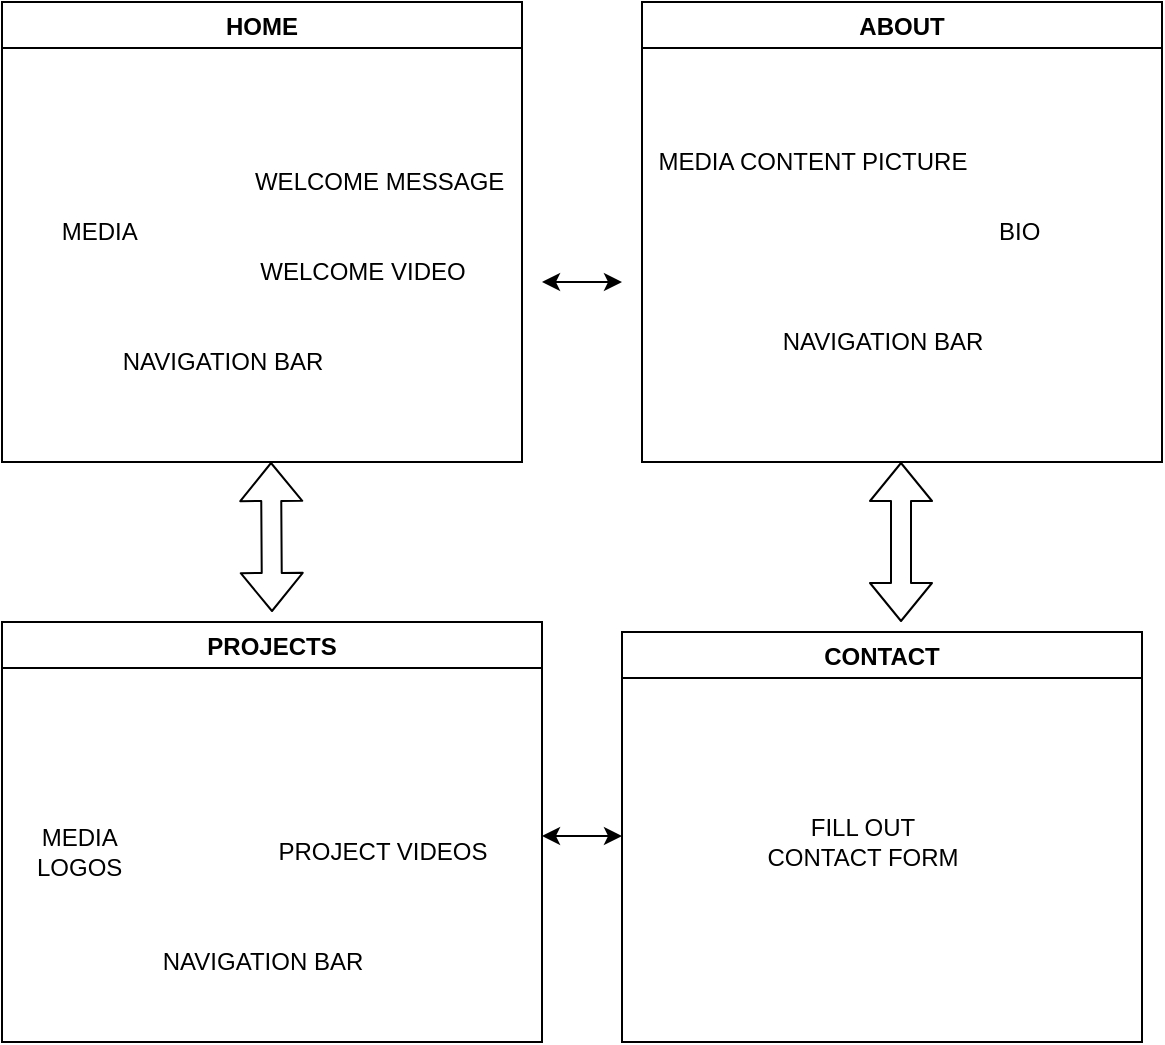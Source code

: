 <mxfile>
    <diagram id="_K-QjgWMXAAIghXga7K4" name="Page-1">
        <mxGraphModel dx="512" dy="613" grid="1" gridSize="10" guides="1" tooltips="1" connect="1" arrows="1" fold="1" page="1" pageScale="1" pageWidth="850" pageHeight="1100" math="0" shadow="0">
            <root>
                <mxCell id="0"/>
                <mxCell id="1" parent="0"/>
                <mxCell id="3" value="HOME" style="swimlane;" vertex="1" parent="1">
                    <mxGeometry x="30" y="110" width="260" height="230" as="geometry"/>
                </mxCell>
                <mxCell id="11" value="MEDIA&amp;nbsp;" style="text;html=1;align=center;verticalAlign=middle;resizable=0;points=[];autosize=1;strokeColor=none;" vertex="1" parent="3">
                    <mxGeometry x="20" y="105" width="60" height="20" as="geometry"/>
                </mxCell>
                <mxCell id="12" value="WELCOME MESSAGE&amp;nbsp;" style="text;html=1;align=center;verticalAlign=middle;resizable=0;points=[];autosize=1;strokeColor=none;" vertex="1" parent="3">
                    <mxGeometry x="120" y="80" width="140" height="20" as="geometry"/>
                </mxCell>
                <mxCell id="13" value="WELCOME VIDEO" style="text;html=1;align=center;verticalAlign=middle;resizable=0;points=[];autosize=1;strokeColor=none;" vertex="1" parent="3">
                    <mxGeometry x="120" y="125" width="120" height="20" as="geometry"/>
                </mxCell>
                <mxCell id="14" value="NAVIGATION BAR" style="text;html=1;align=center;verticalAlign=middle;resizable=0;points=[];autosize=1;strokeColor=none;" vertex="1" parent="3">
                    <mxGeometry x="50" y="170" width="120" height="20" as="geometry"/>
                </mxCell>
                <mxCell id="4" value="ABOUT" style="swimlane;" vertex="1" parent="1">
                    <mxGeometry x="350" y="110" width="260" height="230" as="geometry"/>
                </mxCell>
                <mxCell id="15" value="MEDIA CONTENT PICTURE" style="text;html=1;align=center;verticalAlign=middle;resizable=0;points=[];autosize=1;strokeColor=none;" vertex="1" parent="4">
                    <mxGeometry y="70" width="170" height="20" as="geometry"/>
                </mxCell>
                <mxCell id="16" value="BIO&amp;nbsp;" style="text;html=1;align=center;verticalAlign=middle;resizable=0;points=[];autosize=1;strokeColor=none;" vertex="1" parent="4">
                    <mxGeometry x="170" y="105" width="40" height="20" as="geometry"/>
                </mxCell>
                <mxCell id="5" value="PROJECTS" style="swimlane;" vertex="1" parent="1">
                    <mxGeometry x="30" y="420" width="270" height="210" as="geometry"/>
                </mxCell>
                <mxCell id="18" value="MEDIA&amp;nbsp;&lt;br&gt;LOGOS&amp;nbsp;&lt;br&gt;" style="text;html=1;align=center;verticalAlign=middle;resizable=0;points=[];autosize=1;strokeColor=none;" vertex="1" parent="5">
                    <mxGeometry x="10" y="100" width="60" height="30" as="geometry"/>
                </mxCell>
                <mxCell id="19" value="PROJECT VIDEOS" style="text;html=1;align=center;verticalAlign=middle;resizable=0;points=[];autosize=1;strokeColor=none;" vertex="1" parent="5">
                    <mxGeometry x="130" y="105" width="120" height="20" as="geometry"/>
                </mxCell>
                <mxCell id="20" value="NAVIGATION BAR" style="text;html=1;align=center;verticalAlign=middle;resizable=0;points=[];autosize=1;strokeColor=none;" vertex="1" parent="5">
                    <mxGeometry x="70" y="160" width="120" height="20" as="geometry"/>
                </mxCell>
                <mxCell id="6" value="CONTACT" style="swimlane;" vertex="1" parent="1">
                    <mxGeometry x="340" y="425" width="260" height="205" as="geometry"/>
                </mxCell>
                <mxCell id="7" value="" style="endArrow=classic;startArrow=classic;html=1;" edge="1" parent="1">
                    <mxGeometry width="50" height="50" relative="1" as="geometry">
                        <mxPoint x="300" y="250" as="sourcePoint"/>
                        <mxPoint x="340" y="250" as="targetPoint"/>
                    </mxGeometry>
                </mxCell>
                <mxCell id="8" value="" style="endArrow=classic;startArrow=classic;html=1;" edge="1" parent="1">
                    <mxGeometry width="50" height="50" relative="1" as="geometry">
                        <mxPoint x="300" y="527" as="sourcePoint"/>
                        <mxPoint x="340" y="527" as="targetPoint"/>
                    </mxGeometry>
                </mxCell>
                <mxCell id="9" value="" style="shape=flexArrow;endArrow=classic;startArrow=classic;html=1;" edge="1" parent="1">
                    <mxGeometry width="100" height="100" relative="1" as="geometry">
                        <mxPoint x="165" y="415" as="sourcePoint"/>
                        <mxPoint x="164.5" y="340" as="targetPoint"/>
                    </mxGeometry>
                </mxCell>
                <mxCell id="10" value="" style="shape=flexArrow;endArrow=classic;startArrow=classic;html=1;" edge="1" parent="1">
                    <mxGeometry width="100" height="100" relative="1" as="geometry">
                        <mxPoint x="479.5" y="420" as="sourcePoint"/>
                        <mxPoint x="479.5" y="340" as="targetPoint"/>
                    </mxGeometry>
                </mxCell>
                <mxCell id="17" value="NAVIGATION BAR" style="text;html=1;align=center;verticalAlign=middle;resizable=0;points=[];autosize=1;strokeColor=none;" vertex="1" parent="1">
                    <mxGeometry x="410" y="270" width="120" height="20" as="geometry"/>
                </mxCell>
                <mxCell id="21" value="FILL OUT&lt;br&gt;CONTACT FORM" style="text;html=1;align=center;verticalAlign=middle;resizable=0;points=[];autosize=1;strokeColor=none;" vertex="1" parent="1">
                    <mxGeometry x="405" y="515" width="110" height="30" as="geometry"/>
                </mxCell>
            </root>
        </mxGraphModel>
    </diagram>
</mxfile>